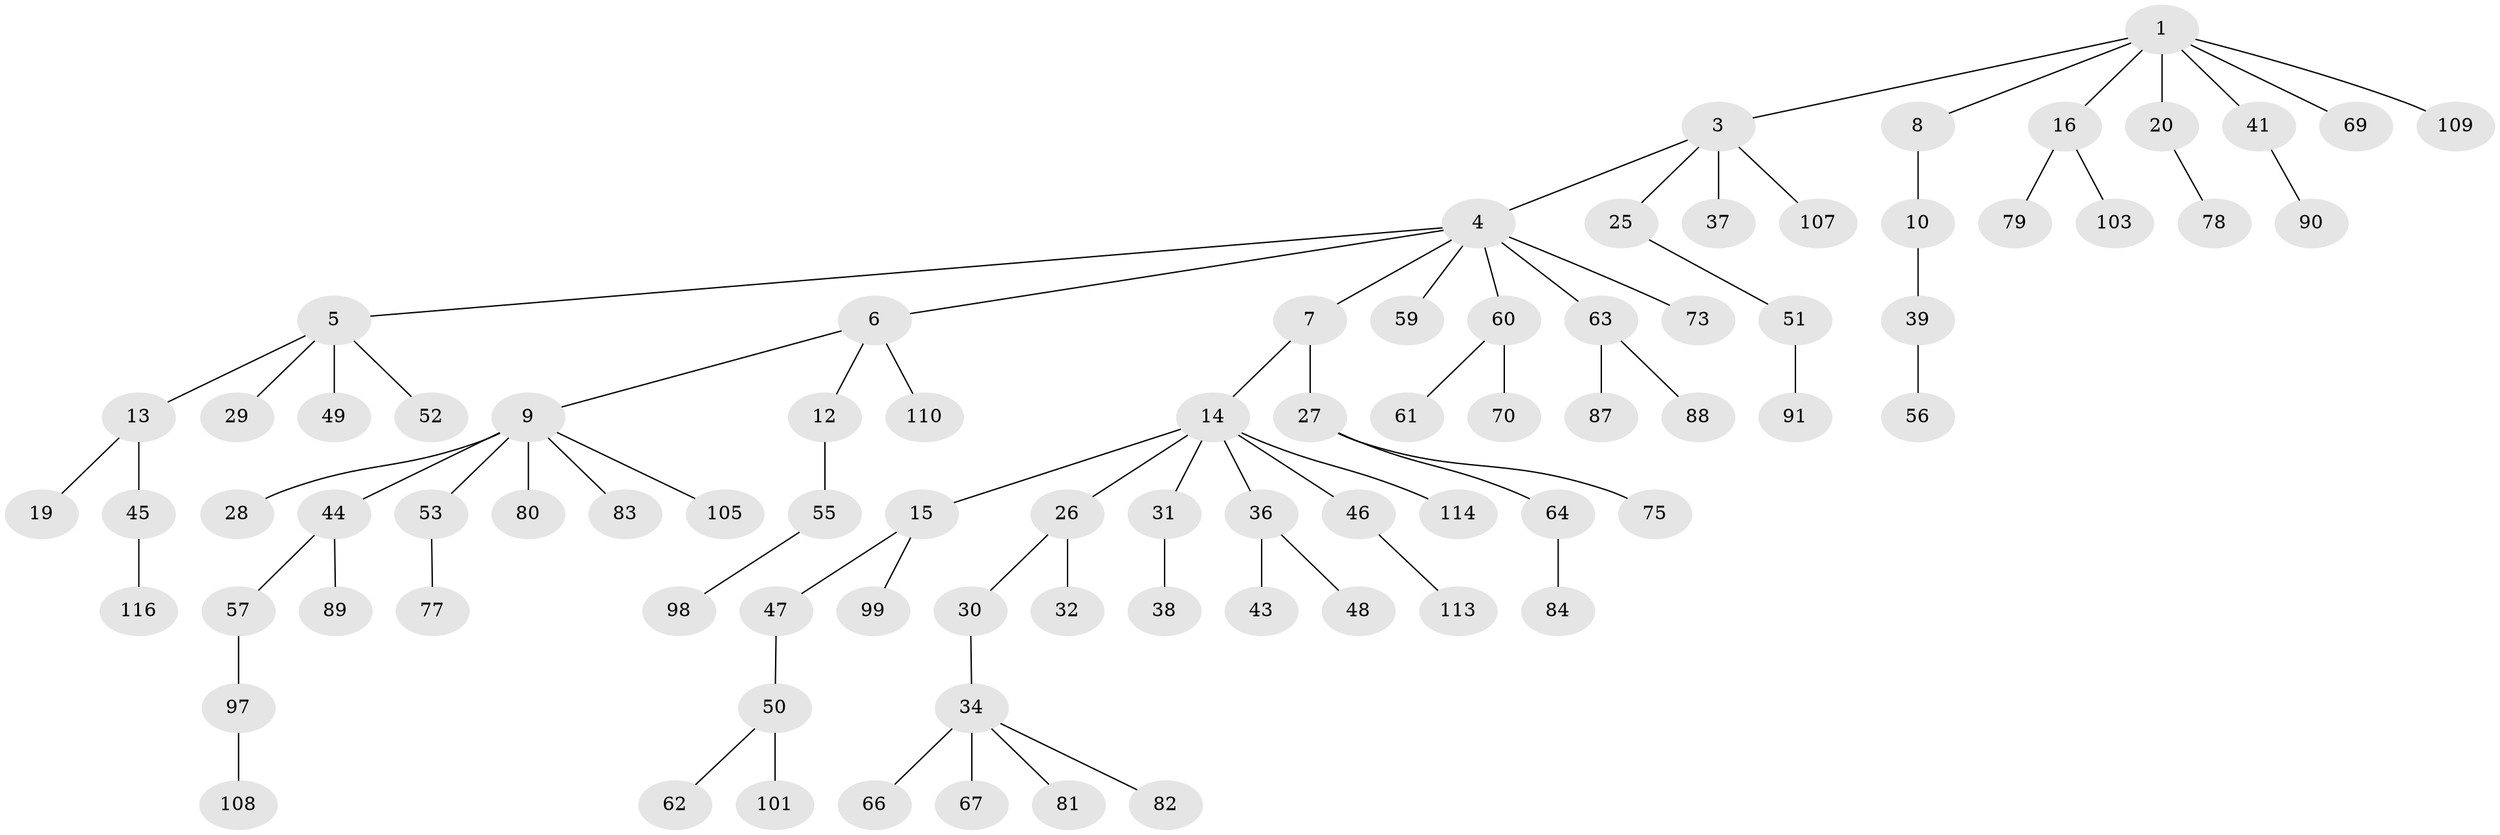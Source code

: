 // Generated by graph-tools (version 1.1) at 2025/52/02/27/25 19:52:11]
// undirected, 82 vertices, 81 edges
graph export_dot {
graph [start="1"]
  node [color=gray90,style=filled];
  1 [super="+2"];
  3 [super="+23"];
  4 [super="+54"];
  5 [super="+24"];
  6 [super="+76"];
  7 [super="+11"];
  8 [super="+115"];
  9 [super="+17"];
  10;
  12;
  13 [super="+33"];
  14 [super="+18"];
  15 [super="+40"];
  16 [super="+21"];
  19 [super="+112"];
  20 [super="+22"];
  25 [super="+35"];
  26 [super="+95"];
  27 [super="+72"];
  28 [super="+92"];
  29;
  30;
  31;
  32 [super="+85"];
  34 [super="+42"];
  36 [super="+104"];
  37 [super="+74"];
  38 [super="+58"];
  39;
  41 [super="+68"];
  43;
  44;
  45 [super="+94"];
  46 [super="+96"];
  47;
  48;
  49;
  50 [super="+93"];
  51;
  52;
  53;
  55 [super="+106"];
  56;
  57;
  59;
  60 [super="+100"];
  61;
  62 [super="+65"];
  63 [super="+71"];
  64;
  66;
  67;
  69;
  70 [super="+86"];
  73;
  75;
  77;
  78;
  79;
  80;
  81;
  82;
  83;
  84;
  87;
  88;
  89 [super="+102"];
  90;
  91;
  97;
  98;
  99;
  101;
  103;
  105;
  107;
  108 [super="+111"];
  109;
  110;
  113;
  114;
  116;
  1 -- 3;
  1 -- 16;
  1 -- 20;
  1 -- 41;
  1 -- 69;
  1 -- 109;
  1 -- 8;
  3 -- 4;
  3 -- 25;
  3 -- 107;
  3 -- 37;
  4 -- 5;
  4 -- 6;
  4 -- 7;
  4 -- 60;
  4 -- 73;
  4 -- 59;
  4 -- 63;
  5 -- 13;
  5 -- 29;
  5 -- 49;
  5 -- 52;
  6 -- 9;
  6 -- 12;
  6 -- 110;
  7 -- 27;
  7 -- 14;
  8 -- 10;
  9 -- 80;
  9 -- 83;
  9 -- 105;
  9 -- 53;
  9 -- 28;
  9 -- 44;
  10 -- 39;
  12 -- 55;
  13 -- 19;
  13 -- 45;
  14 -- 15;
  14 -- 36;
  14 -- 114;
  14 -- 46;
  14 -- 26;
  14 -- 31;
  15 -- 99;
  15 -- 47;
  16 -- 103;
  16 -- 79;
  20 -- 78;
  25 -- 51;
  26 -- 30;
  26 -- 32;
  27 -- 64;
  27 -- 75;
  30 -- 34;
  31 -- 38;
  34 -- 67;
  34 -- 81;
  34 -- 82;
  34 -- 66;
  36 -- 43;
  36 -- 48;
  39 -- 56;
  41 -- 90;
  44 -- 57;
  44 -- 89;
  45 -- 116;
  46 -- 113;
  47 -- 50;
  50 -- 62;
  50 -- 101;
  51 -- 91;
  53 -- 77;
  55 -- 98;
  57 -- 97;
  60 -- 61;
  60 -- 70;
  63 -- 88;
  63 -- 87;
  64 -- 84;
  97 -- 108;
}
